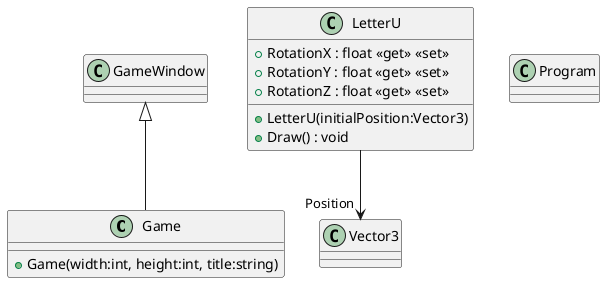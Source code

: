 @startuml
class Game {
    + Game(width:int, height:int, title:string)
}
class LetterU {
    + RotationX : float <<get>> <<set>>
    + RotationY : float <<get>> <<set>>
    + RotationZ : float <<get>> <<set>>
    + LetterU(initialPosition:Vector3)
    + Draw() : void
}
class Program {
}
GameWindow <|-- Game
LetterU --> "Position" Vector3
@enduml
